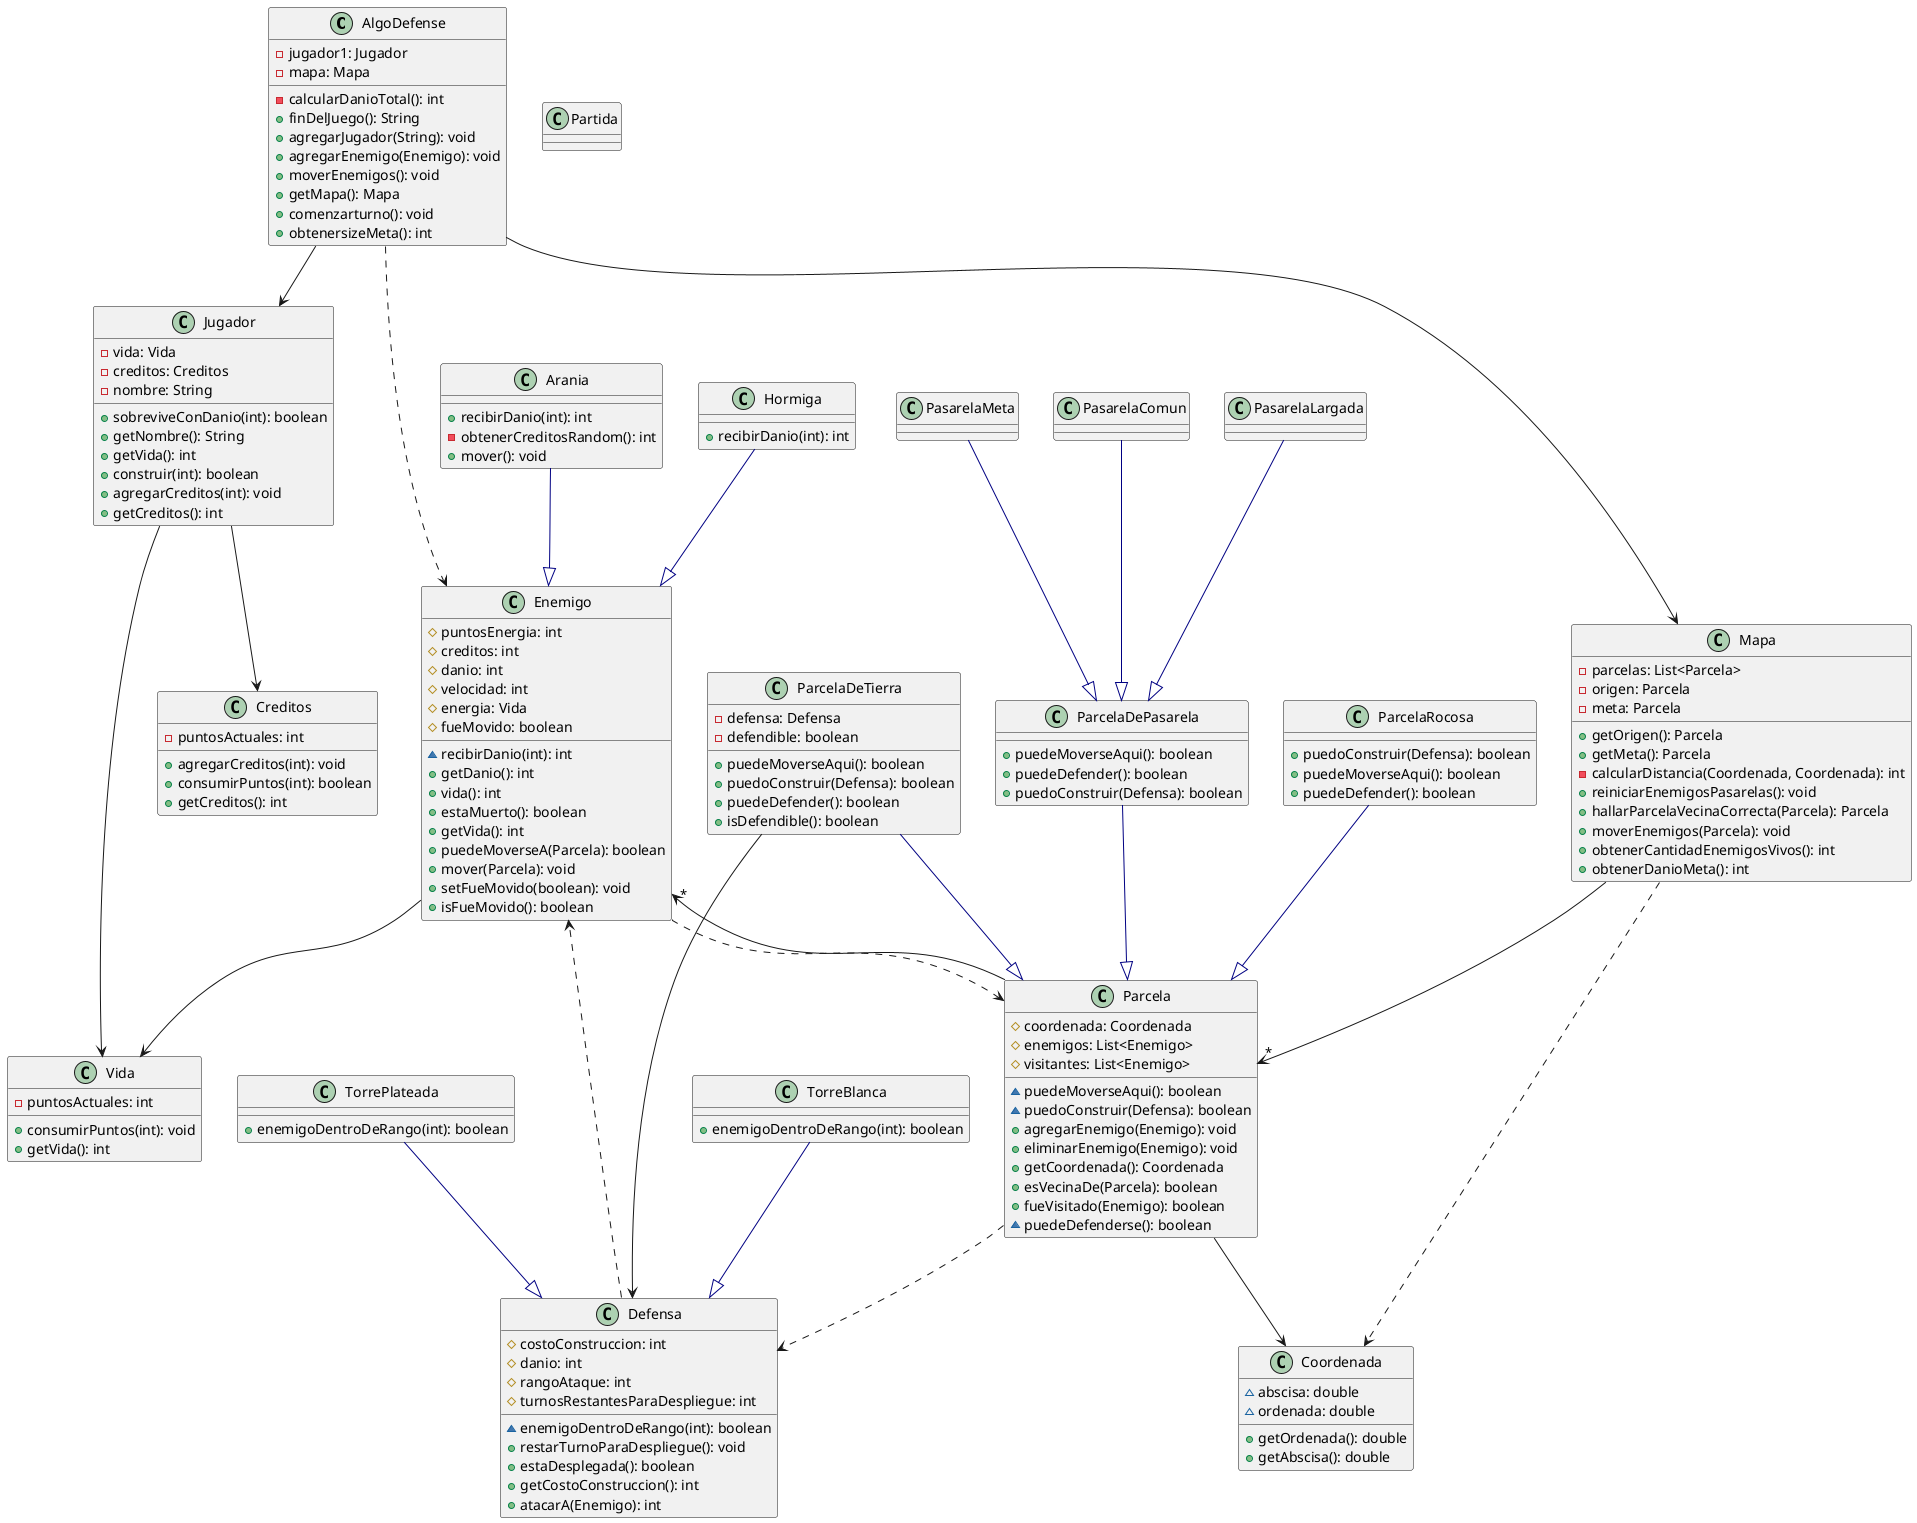 @startuml
class AlgoDefense {
  - jugador1: Jugador
  - mapa: Mapa

  - calcularDanioTotal(): int
  + finDelJuego(): String
  + agregarJugador(String): void
  + agregarEnemigo(Enemigo): void
  + moverEnemigos(): void
  + getMapa(): Mapa
  + comenzarturno(): void
  + obtenersizeMeta(): int
}
class Arania {
  + recibirDanio(int): int
  - obtenerCreditosRandom(): int
  + mover(): void
}
class Coordenada {
  ~ abscisa: double
  ~ ordenada: double
  + getOrdenada(): double
  + getAbscisa(): double
}
class Creditos {
  - puntosActuales: int
  + agregarCreditos(int): void
  + consumirPuntos(int): boolean
  + getCreditos(): int
}
class Defensa {
  # costoConstruccion: int
  # danio: int
  # rangoAtaque: int
  # turnosRestantesParaDespliegue: int
  ~ enemigoDentroDeRango(int): boolean
  + restarTurnoParaDespliegue(): void
  + estaDesplegada(): boolean
  + getCostoConstruccion(): int
  + atacarA(Enemigo): int
}
class Enemigo {

  # puntosEnergia: int
  # creditos: int
  # danio: int
  # velocidad: int
  # energia: Vida
  # fueMovido: boolean

  ~ recibirDanio(int): int
  + getDanio(): int
  + vida(): int
  + estaMuerto(): boolean
  + getVida(): int
  + puedeMoverseA(Parcela): boolean
  + mover(Parcela): void
  + setFueMovido(boolean): void
  + isFueMovido(): boolean
}
class Hormiga {
  + recibirDanio(int): int
}
class Jugador {
  - vida: Vida
  - creditos: Creditos
  - nombre: String

  + sobreviveConDanio(int): boolean
  + getNombre(): String
  + getVida(): int
  + construir(int): boolean
  + agregarCreditos(int): void
  + getCreditos(): int
}
class Mapa {
  - parcelas: List<Parcela>
  - origen: Parcela
  - meta: Parcela

  + getOrigen(): Parcela
  + getMeta(): Parcela
  - calcularDistancia(Coordenada, Coordenada): int
  + reiniciarEnemigosPasarelas(): void
  + hallarParcelaVecinaCorrecta(Parcela): Parcela
  + moverEnemigos(Parcela): void
  + obtenerCantidadEnemigosVivos(): int
  + obtenerDanioMeta(): int
}
class Parcela {
  # coordenada: Coordenada
  # enemigos: List<Enemigo>
  # visitantes: List<Enemigo>

  ~ puedeMoverseAqui(): boolean
  ~ puedoConstruir(Defensa): boolean
  + agregarEnemigo(Enemigo): void
  + eliminarEnemigo(Enemigo): void
  + getCoordenada(): Coordenada
  + esVecinaDe(Parcela): boolean
  + fueVisitado(Enemigo): boolean
  ~ puedeDefenderse(): boolean

}
class ParcelaDePasarela {
  + puedeMoverseAqui(): boolean
  + puedeDefender(): boolean
  + puedoConstruir(Defensa): boolean
}
class ParcelaDeTierra {
  - defensa: Defensa
  - defendible: boolean
  + puedeMoverseAqui(): boolean
  + puedoConstruir(Defensa): boolean
  + puedeDefender(): boolean
  + isDefendible(): boolean
}
class ParcelaRocosa {
  + puedoConstruir(Defensa): boolean
  + puedeMoverseAqui(): boolean
  + puedeDefender(): boolean
}
class Partida
class PasarelaComun
class PasarelaLargada
class PasarelaMeta
class TorreBlanca {
  + enemigoDentroDeRango(int): boolean
}
class TorrePlateada {
  + enemigoDentroDeRango(int): boolean
}
class Vida {
  - puntosActuales: int
  + consumirPuntos(int): void
  + getVida(): int
}
' CAMBIAR 👇👇👇👇👇👇👇👇👇👇👇👇👇👇👇👇👇👇👇👇👇👇👇👇👇👇👇👇👇👇👇👇👇
Arania             -[#000082,plain]-^  Enemigo           
Hormiga            -[#000082,plain]-^  Enemigo           
ParcelaDePasarela  -[#000082,plain]-^  Parcela           
ParcelaDeTierra    -[#000082,plain]-^  Parcela           
ParcelaRocosa      -[#000082,plain]-^  Parcela           
PasarelaComun      -[#000082,plain]-^  ParcelaDePasarela 
PasarelaLargada    -[#000082,plain]-^  ParcelaDePasarela 
PasarelaMeta       -[#000082,plain]-^  ParcelaDePasarela 
TorreBlanca        -[#000082,plain]-^  Defensa           
TorrePlateada      -[#000082,plain]-^  Defensa

AlgoDefense --> Jugador
AlgoDefense --> Mapa
AlgoDefense ...> Enemigo

Defensa ...> Enemigo

Enemigo --> Vida
Enemigo ..> Parcela

Jugador --> Creditos
Jugador --> Vida


Mapa -->"*" Parcela
Mapa ..> Coordenada

Parcela --> Coordenada
Parcela -->"*" Enemigo
Parcela ..> Defensa

ParcelaDeTierra --> Defensa
@enduml